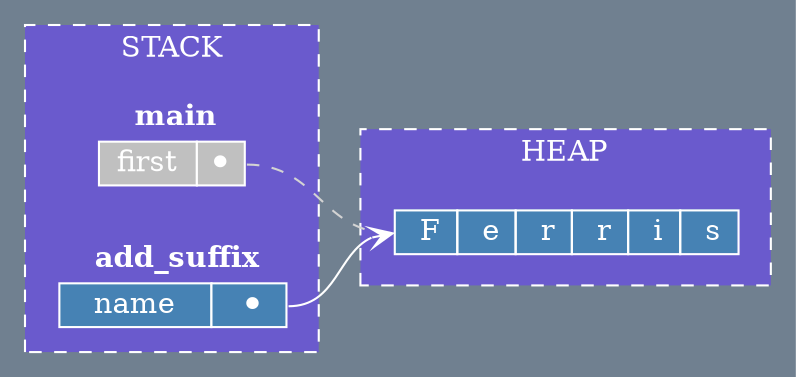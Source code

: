 digraph{
      bgcolor="slategrey";
      rankdir= LR;

      subgraph cluster_0 {
            fontcolor = "white";
            color = "white";
            style = dashed;
            label = "HEAP";
            bgcolor = "slateblue";
            
            nodeA [
                  fontcolor="white"; 
                  shape=plaintext; 
                  label=<
                        <table border="0" cellborder="1" cellspacing="0" 
                        color="white" bgcolor="steelblue">
                              <tr>
                                    <td port="f0">  F </td>
                                    <td>  e </td>
                                    <td>  r </td>
                                    <td>  r </td>
                                    <td>  i </td>
                                    <td>  s </td>
                              </tr>
                        </table>
                  >
            ];
      } 

      subgraph cluster_1 {
            fontcolor = "white";
            color = "white";
            style = dashed;
            label = "STACK";
            bgcolor = "slateblue";
            
            nodeB [
                  fontcolor="white"; 
                  shape=plaintext; 
                  label=<
                        <table border="0" cellborder="1" cellspacing="0" 
                        color="slateblue">
                              <tr>
                              <td colspan="2"> <b>  main </b> </td>
                              </tr>
                              <tr>
                                    <td bgcolor="grey" color="white"> first </td>
                                    <td bgcolor="grey" color="white" port="f1" > ⏺ </td>
                              </tr>
                        </table>
                  >
            ];

            nodeC [
                  fontcolor="white"; 
                  shape=plaintext; 
                  label=<
                        <table border="0" cellborder="1" cellspacing="0" 
                        color="slateblue">
                              <tr>
                              <td colspan="2"> <b>  add_suffix </b> </td>
                              </tr>
                              <tr>
                                    <td color="white" bgcolor="steelblue"> name </td>
                                    <td color="white" bgcolor="steelblue" port="f3"> ⏺</td> 
                              </tr>
                        </table>
                  >
            ];
      }

      nodeB:f1 -> nodeA:f0 [arrowhead=none, color=lightgrey, style=dashed];
      nodeC:f3 -> nodeA:f0 [arrowhead=vee, color=white];
}
